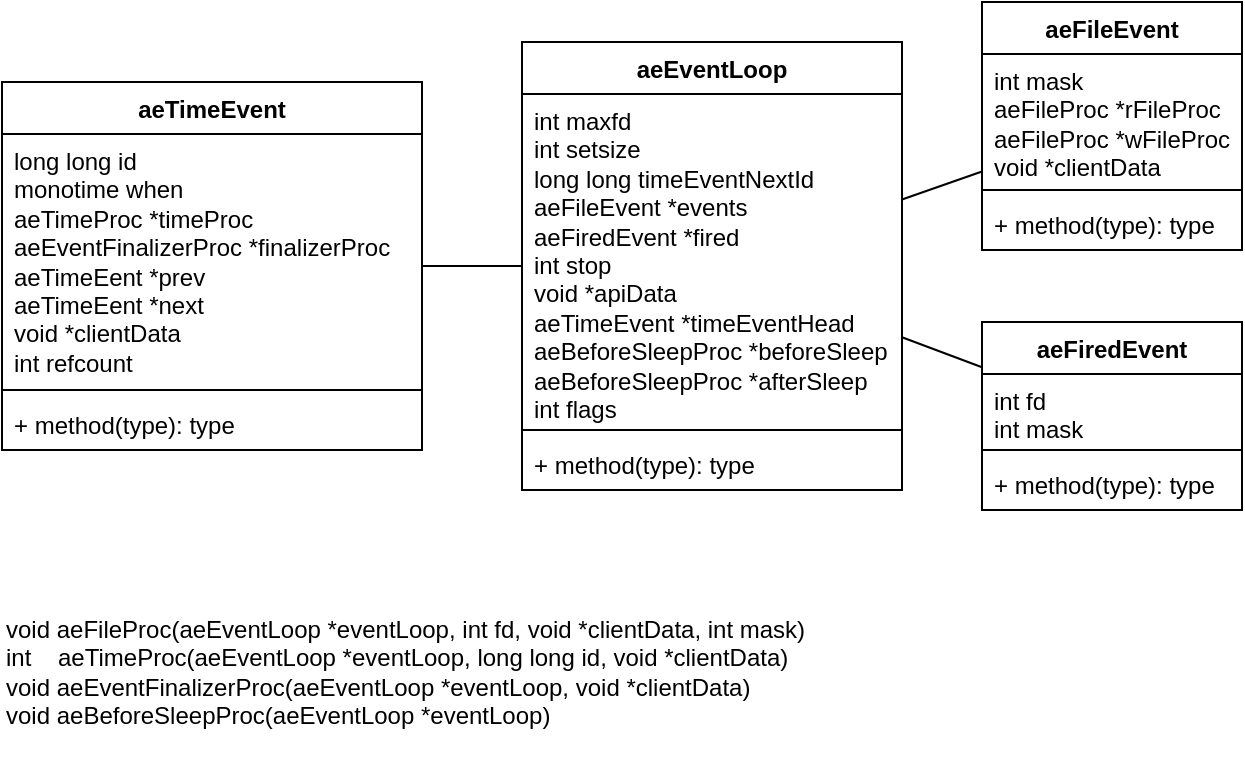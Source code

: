 <mxfile version="24.7.6">
  <diagram name="第 1 页" id="fbZ4eJKub5ci0H8JDxti">
    <mxGraphModel dx="1207" dy="691" grid="1" gridSize="10" guides="1" tooltips="1" connect="1" arrows="1" fold="1" page="1" pageScale="1" pageWidth="827" pageHeight="1169" math="0" shadow="0">
      <root>
        <mxCell id="0" />
        <mxCell id="1" parent="0" />
        <mxCell id="O63pCWCleblXzCytZlu1-1" value="aeEventLoop" style="swimlane;fontStyle=1;align=center;verticalAlign=top;childLayout=stackLayout;horizontal=1;startSize=26;horizontalStack=0;resizeParent=1;resizeParentMax=0;resizeLast=0;collapsible=1;marginBottom=0;whiteSpace=wrap;html=1;" vertex="1" parent="1">
          <mxGeometry x="310" y="110" width="190" height="224" as="geometry" />
        </mxCell>
        <mxCell id="O63pCWCleblXzCytZlu1-2" value="int maxfd&lt;div&gt;int setsize&lt;/div&gt;&lt;div&gt;long long timeEventNextId&lt;/div&gt;&lt;div&gt;aeFileEvent *events&lt;/div&gt;&lt;div&gt;aeFiredEvent *fired&lt;/div&gt;&lt;div&gt;int stop&lt;/div&gt;&lt;div&gt;void *apiData&lt;/div&gt;&lt;div&gt;aeTimeEvent *timeEventHead&lt;/div&gt;&lt;div&gt;aeBeforeSleepProc *beforeSleep&lt;/div&gt;&lt;div&gt;aeBeforeSleepProc *afterSleep&lt;/div&gt;&lt;div&gt;int flags&lt;/div&gt;" style="text;strokeColor=none;fillColor=none;align=left;verticalAlign=top;spacingLeft=4;spacingRight=4;overflow=hidden;rotatable=0;points=[[0,0.5],[1,0.5]];portConstraint=eastwest;whiteSpace=wrap;html=1;" vertex="1" parent="O63pCWCleblXzCytZlu1-1">
          <mxGeometry y="26" width="190" height="164" as="geometry" />
        </mxCell>
        <mxCell id="O63pCWCleblXzCytZlu1-3" value="" style="line;strokeWidth=1;fillColor=none;align=left;verticalAlign=middle;spacingTop=-1;spacingLeft=3;spacingRight=3;rotatable=0;labelPosition=right;points=[];portConstraint=eastwest;strokeColor=inherit;" vertex="1" parent="O63pCWCleblXzCytZlu1-1">
          <mxGeometry y="190" width="190" height="8" as="geometry" />
        </mxCell>
        <mxCell id="O63pCWCleblXzCytZlu1-4" value="+ method(type): type" style="text;strokeColor=none;fillColor=none;align=left;verticalAlign=top;spacingLeft=4;spacingRight=4;overflow=hidden;rotatable=0;points=[[0,0.5],[1,0.5]];portConstraint=eastwest;whiteSpace=wrap;html=1;" vertex="1" parent="O63pCWCleblXzCytZlu1-1">
          <mxGeometry y="198" width="190" height="26" as="geometry" />
        </mxCell>
        <mxCell id="O63pCWCleblXzCytZlu1-5" value="aeFileEvent" style="swimlane;fontStyle=1;align=center;verticalAlign=top;childLayout=stackLayout;horizontal=1;startSize=26;horizontalStack=0;resizeParent=1;resizeParentMax=0;resizeLast=0;collapsible=1;marginBottom=0;whiteSpace=wrap;html=1;" vertex="1" parent="1">
          <mxGeometry x="540" y="90" width="130" height="124" as="geometry" />
        </mxCell>
        <mxCell id="O63pCWCleblXzCytZlu1-6" value="int mask&lt;div&gt;aeFileProc *rFileProc&lt;/div&gt;&lt;div&gt;aeFileProc *wFileProc&lt;/div&gt;&lt;div&gt;void *clientData&lt;/div&gt;" style="text;strokeColor=none;fillColor=none;align=left;verticalAlign=top;spacingLeft=4;spacingRight=4;overflow=hidden;rotatable=0;points=[[0,0.5],[1,0.5]];portConstraint=eastwest;whiteSpace=wrap;html=1;" vertex="1" parent="O63pCWCleblXzCytZlu1-5">
          <mxGeometry y="26" width="130" height="64" as="geometry" />
        </mxCell>
        <mxCell id="O63pCWCleblXzCytZlu1-7" value="" style="line;strokeWidth=1;fillColor=none;align=left;verticalAlign=middle;spacingTop=-1;spacingLeft=3;spacingRight=3;rotatable=0;labelPosition=right;points=[];portConstraint=eastwest;strokeColor=inherit;" vertex="1" parent="O63pCWCleblXzCytZlu1-5">
          <mxGeometry y="90" width="130" height="8" as="geometry" />
        </mxCell>
        <mxCell id="O63pCWCleblXzCytZlu1-8" value="+ method(type): type" style="text;strokeColor=none;fillColor=none;align=left;verticalAlign=top;spacingLeft=4;spacingRight=4;overflow=hidden;rotatable=0;points=[[0,0.5],[1,0.5]];portConstraint=eastwest;whiteSpace=wrap;html=1;" vertex="1" parent="O63pCWCleblXzCytZlu1-5">
          <mxGeometry y="98" width="130" height="26" as="geometry" />
        </mxCell>
        <mxCell id="O63pCWCleblXzCytZlu1-9" value="aeFiredEvent" style="swimlane;fontStyle=1;align=center;verticalAlign=top;childLayout=stackLayout;horizontal=1;startSize=26;horizontalStack=0;resizeParent=1;resizeParentMax=0;resizeLast=0;collapsible=1;marginBottom=0;whiteSpace=wrap;html=1;" vertex="1" parent="1">
          <mxGeometry x="540" y="250" width="130" height="94" as="geometry" />
        </mxCell>
        <mxCell id="O63pCWCleblXzCytZlu1-10" value="int fd&lt;div&gt;int mask&lt;/div&gt;" style="text;strokeColor=none;fillColor=none;align=left;verticalAlign=top;spacingLeft=4;spacingRight=4;overflow=hidden;rotatable=0;points=[[0,0.5],[1,0.5]];portConstraint=eastwest;whiteSpace=wrap;html=1;" vertex="1" parent="O63pCWCleblXzCytZlu1-9">
          <mxGeometry y="26" width="130" height="34" as="geometry" />
        </mxCell>
        <mxCell id="O63pCWCleblXzCytZlu1-11" value="" style="line;strokeWidth=1;fillColor=none;align=left;verticalAlign=middle;spacingTop=-1;spacingLeft=3;spacingRight=3;rotatable=0;labelPosition=right;points=[];portConstraint=eastwest;strokeColor=inherit;" vertex="1" parent="O63pCWCleblXzCytZlu1-9">
          <mxGeometry y="60" width="130" height="8" as="geometry" />
        </mxCell>
        <mxCell id="O63pCWCleblXzCytZlu1-12" value="+ method(type): type" style="text;strokeColor=none;fillColor=none;align=left;verticalAlign=top;spacingLeft=4;spacingRight=4;overflow=hidden;rotatable=0;points=[[0,0.5],[1,0.5]];portConstraint=eastwest;whiteSpace=wrap;html=1;" vertex="1" parent="O63pCWCleblXzCytZlu1-9">
          <mxGeometry y="68" width="130" height="26" as="geometry" />
        </mxCell>
        <mxCell id="O63pCWCleblXzCytZlu1-17" value="aeTimeEvent" style="swimlane;fontStyle=1;align=center;verticalAlign=top;childLayout=stackLayout;horizontal=1;startSize=26;horizontalStack=0;resizeParent=1;resizeParentMax=0;resizeLast=0;collapsible=1;marginBottom=0;whiteSpace=wrap;html=1;" vertex="1" parent="1">
          <mxGeometry x="50" y="130" width="210" height="184" as="geometry" />
        </mxCell>
        <mxCell id="O63pCWCleblXzCytZlu1-18" value="long long id&lt;div&gt;monotime when&lt;/div&gt;&lt;div&gt;aeTimeProc *timeProc&lt;/div&gt;&lt;div&gt;aeEventFinalizerProc *finalizerProc&lt;/div&gt;&lt;div&gt;aeTimeEent *prev&lt;/div&gt;&lt;div&gt;aeTimeEent *next&lt;br&gt;&lt;/div&gt;&lt;div&gt;void *clientData&lt;/div&gt;&lt;div&gt;int refcount&lt;/div&gt;" style="text;strokeColor=none;fillColor=none;align=left;verticalAlign=top;spacingLeft=4;spacingRight=4;overflow=hidden;rotatable=0;points=[[0,0.5],[1,0.5]];portConstraint=eastwest;whiteSpace=wrap;html=1;" vertex="1" parent="O63pCWCleblXzCytZlu1-17">
          <mxGeometry y="26" width="210" height="124" as="geometry" />
        </mxCell>
        <mxCell id="O63pCWCleblXzCytZlu1-19" value="" style="line;strokeWidth=1;fillColor=none;align=left;verticalAlign=middle;spacingTop=-1;spacingLeft=3;spacingRight=3;rotatable=0;labelPosition=right;points=[];portConstraint=eastwest;strokeColor=inherit;" vertex="1" parent="O63pCWCleblXzCytZlu1-17">
          <mxGeometry y="150" width="210" height="8" as="geometry" />
        </mxCell>
        <mxCell id="O63pCWCleblXzCytZlu1-20" value="+ method(type): type" style="text;strokeColor=none;fillColor=none;align=left;verticalAlign=top;spacingLeft=4;spacingRight=4;overflow=hidden;rotatable=0;points=[[0,0.5],[1,0.5]];portConstraint=eastwest;whiteSpace=wrap;html=1;" vertex="1" parent="O63pCWCleblXzCytZlu1-17">
          <mxGeometry y="158" width="210" height="26" as="geometry" />
        </mxCell>
        <mxCell id="O63pCWCleblXzCytZlu1-23" value="void aeFileProc(aeEventLoop *eventLoop, int fd, void *clientData, int mask)&#xa;int    aeTimeProc(aeEventLoop *eventLoop, long long id, void *clientData)&#xa;void aeEventFinalizerProc(aeEventLoop *eventLoop, void *clientData)&#xa;void aeBeforeSleepProc(aeEventLoop *eventLoop)" style="text;whiteSpace=wrap;" vertex="1" parent="1">
          <mxGeometry x="50" y="390" width="440" height="80" as="geometry" />
        </mxCell>
        <mxCell id="O63pCWCleblXzCytZlu1-24" value="" style="endArrow=none;html=1;rounded=0;" edge="1" parent="1" source="O63pCWCleblXzCytZlu1-1" target="O63pCWCleblXzCytZlu1-5">
          <mxGeometry width="50" height="50" relative="1" as="geometry">
            <mxPoint x="700" y="380" as="sourcePoint" />
            <mxPoint x="750" y="330" as="targetPoint" />
          </mxGeometry>
        </mxCell>
        <mxCell id="O63pCWCleblXzCytZlu1-25" value="" style="endArrow=none;html=1;rounded=0;" edge="1" parent="1" source="O63pCWCleblXzCytZlu1-1" target="O63pCWCleblXzCytZlu1-9">
          <mxGeometry width="50" height="50" relative="1" as="geometry">
            <mxPoint x="510" y="228" as="sourcePoint" />
            <mxPoint x="550" y="178" as="targetPoint" />
          </mxGeometry>
        </mxCell>
        <mxCell id="O63pCWCleblXzCytZlu1-26" value="" style="endArrow=none;html=1;rounded=0;" edge="1" parent="1" source="O63pCWCleblXzCytZlu1-1" target="O63pCWCleblXzCytZlu1-17">
          <mxGeometry width="50" height="50" relative="1" as="geometry">
            <mxPoint x="700" y="380" as="sourcePoint" />
            <mxPoint x="750" y="330" as="targetPoint" />
          </mxGeometry>
        </mxCell>
      </root>
    </mxGraphModel>
  </diagram>
</mxfile>
